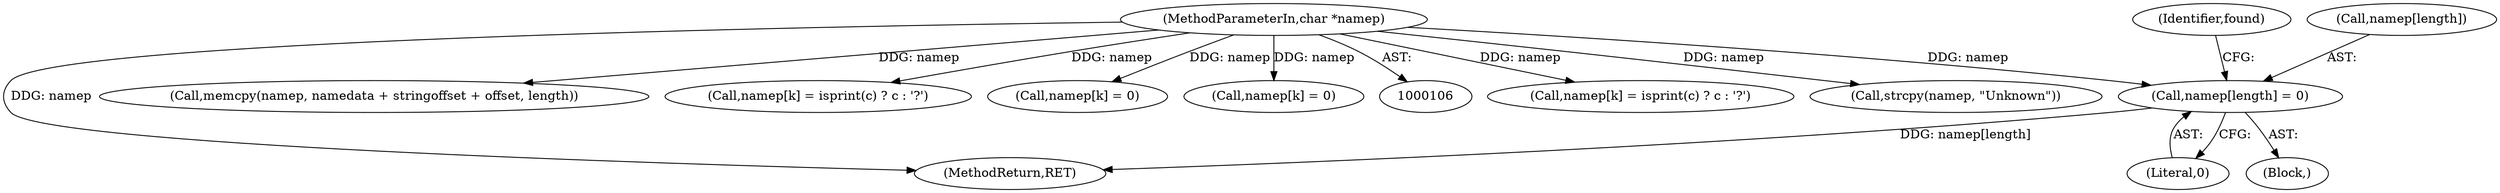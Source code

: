 digraph "0_ghostscript_d2ab84732936b6e7e5a461dc94344902965e9a06@array" {
"1000236" [label="(Call,namep[length] = 0)"];
"1000108" [label="(MethodParameterIn,char *namep)"];
"1000363" [label="(Call,namep[k] = isprint(c) ? c : '?')"];
"1000242" [label="(Identifier,found)"];
"1000121" [label="(Call,strcpy(namep, \"Unknown\"))"];
"1000240" [label="(Literal,0)"];
"1000237" [label="(Call,namep[length])"];
"1000380" [label="(MethodReturn,RET)"];
"1000227" [label="(Block,)"];
"1000228" [label="(Call,memcpy(namep, namedata + stringoffset + offset, length))"];
"1000295" [label="(Call,namep[k] = isprint(c) ? c : '?')"];
"1000372" [label="(Call,namep[k] = 0)"];
"1000304" [label="(Call,namep[k] = 0)"];
"1000236" [label="(Call,namep[length] = 0)"];
"1000108" [label="(MethodParameterIn,char *namep)"];
"1000236" -> "1000227"  [label="AST: "];
"1000236" -> "1000240"  [label="CFG: "];
"1000237" -> "1000236"  [label="AST: "];
"1000240" -> "1000236"  [label="AST: "];
"1000242" -> "1000236"  [label="CFG: "];
"1000236" -> "1000380"  [label="DDG: namep[length]"];
"1000108" -> "1000236"  [label="DDG: namep"];
"1000108" -> "1000106"  [label="AST: "];
"1000108" -> "1000380"  [label="DDG: namep"];
"1000108" -> "1000121"  [label="DDG: namep"];
"1000108" -> "1000228"  [label="DDG: namep"];
"1000108" -> "1000295"  [label="DDG: namep"];
"1000108" -> "1000304"  [label="DDG: namep"];
"1000108" -> "1000363"  [label="DDG: namep"];
"1000108" -> "1000372"  [label="DDG: namep"];
}
